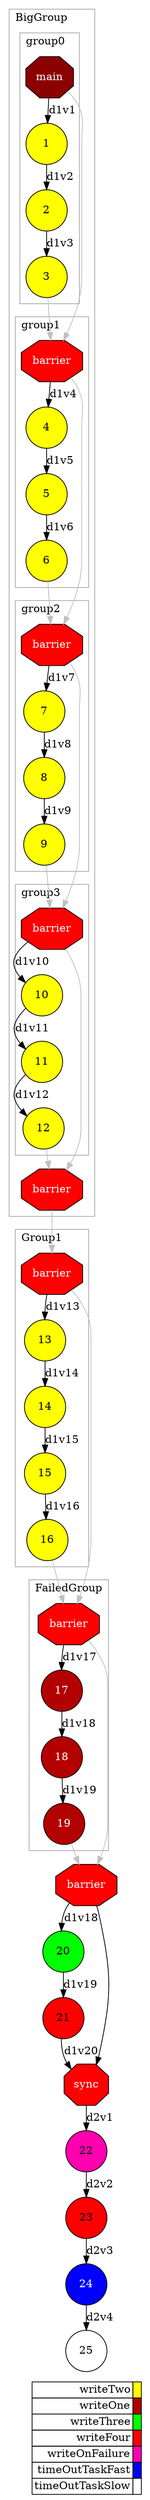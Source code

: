 digraph {
  rankdir=TB;
  labeljust="l";
  compound= true;
  subgraph dependence_graph {
    ranksep=0.20;
    node[height=0.75];

Synchro0[label="main", shape=octagon, style=filled fillcolor="#8B0000" fontcolor="#FFFFFF"];
subgraph clusterTasksBigGroup {
shape=rect;
node[height=0.75];
color="#A9A9A9"; 
label="BigGroup";

subgraph clusterTasksgroup0 {
shape=rect;
node[height=0.75];
color="#A9A9A9"; 
label="group0";

1[shape=circle, style=filled fillcolor="#ffff00" fontcolor="#000000"];
Synchro0 -> 1 [label="d1v1"];
2[shape=circle, style=filled fillcolor="#ffff00" fontcolor="#000000"];
1 -> 2 [label="d1v2"];
3[shape=circle, style=filled fillcolor="#ffff00" fontcolor="#000000"];
2 -> 3 [label="d1v3"];
}

Synchro1[label="barrier", shape=octagon, style=filled fillcolor="#ff0000" fontcolor="#FFFFFF"];
Synchro0 -> Synchro1 [color=grey];
3 -> Synchro1 [color=grey];
subgraph clusterTasksgroup1 {
shape=rect;
node[height=0.75];
color="#A9A9A9"; 
label="group1";

4[shape=circle, style=filled fillcolor="#ffff00" fontcolor="#000000"];
Synchro1 -> 4 [label="d1v4"];
5[shape=circle, style=filled fillcolor="#ffff00" fontcolor="#000000"];
4 -> 5 [label="d1v5"];
6[shape=circle, style=filled fillcolor="#ffff00" fontcolor="#000000"];
5 -> 6 [label="d1v6"];
}

Synchro2[label="barrier", shape=octagon, style=filled fillcolor="#ff0000" fontcolor="#FFFFFF"];
Synchro1 -> Synchro2 [color=grey];
6 -> Synchro2 [color=grey];
subgraph clusterTasksgroup2 {
shape=rect;
node[height=0.75];
color="#A9A9A9"; 
label="group2";

7[shape=circle, style=filled fillcolor="#ffff00" fontcolor="#000000"];
Synchro2 -> 7 [label="d1v7"];
8[shape=circle, style=filled fillcolor="#ffff00" fontcolor="#000000"];
7 -> 8 [label="d1v8"];
9[shape=circle, style=filled fillcolor="#ffff00" fontcolor="#000000"];
8 -> 9 [label="d1v9"];
}

Synchro3[label="barrier", shape=octagon, style=filled fillcolor="#ff0000" fontcolor="#FFFFFF"];
Synchro2 -> Synchro3 [color=grey];
9 -> Synchro3 [color=grey];
subgraph clusterTasksgroup3 {
shape=rect;
node[height=0.75];
color="#A9A9A9"; 
label="group3";

10[shape=circle, style=filled fillcolor="#ffff00" fontcolor="#000000"];
Synchro3 -> 10 [label="d1v10"];
11[shape=circle, style=filled fillcolor="#ffff00" fontcolor="#000000"];
10 -> 11 [label="d1v11"];
12[shape=circle, style=filled fillcolor="#ffff00" fontcolor="#000000"];
11 -> 12 [label="d1v12"];
}

Synchro4[label="barrier", shape=octagon, style=filled fillcolor="#ff0000" fontcolor="#FFFFFF"];
Synchro3 -> Synchro4 [color=grey];
12 -> Synchro4 [color=grey];
}

Synchro5[label="barrier", shape=octagon, style=filled fillcolor="#ff0000" fontcolor="#FFFFFF"];
Synchro4 -> Synchro5 [color=grey];
subgraph clusterTasksGroup1 {
shape=rect;
node[height=0.75];
color="#A9A9A9"; 
label="Group1";

13[shape=circle, style=filled fillcolor="#ffff00" fontcolor="#000000"];
Synchro5 -> 13 [label="d1v13"];
14[shape=circle, style=filled fillcolor="#ffff00" fontcolor="#000000"];
13 -> 14 [label="d1v14"];
15[shape=circle, style=filled fillcolor="#ffff00" fontcolor="#000000"];
14 -> 15 [label="d1v15"];
16[shape=circle, style=filled fillcolor="#ffff00" fontcolor="#000000"];
15 -> 16 [label="d1v16"];
}

Synchro6[label="barrier", shape=octagon, style=filled fillcolor="#ff0000" fontcolor="#FFFFFF"];
Synchro5 -> Synchro6 [color=grey];
16 -> Synchro6 [color=grey];
subgraph clusterTasksFailedGroup {
shape=rect;
node[height=0.75];
color="#A9A9A9"; 
label="FailedGroup";

17[shape=circle, style=filled fillcolor="#b30000" fontcolor="#ffffff"];
Synchro6 -> 17 [label="d1v17"];
18[shape=circle, style=filled fillcolor="#b30000" fontcolor="#ffffff"];
17 -> 18 [label="d1v18"];
19[shape=circle, style=filled fillcolor="#b30000" fontcolor="#ffffff"];
18 -> 19 [label="d1v19"];
}

Synchro7[label="barrier", shape=octagon, style=filled fillcolor="#ff0000" fontcolor="#FFFFFF"];
Synchro6 -> Synchro7 [color=grey];
19 -> Synchro7 [color=grey];
20[shape=circle, style=filled fillcolor="#00ff00" fontcolor="#000000"];
Synchro7 -> 20 [label="d1v18"];
21[shape=circle, style=filled fillcolor="#ff0000" fontcolor="#000000"];
20 -> 21 [label="d1v19"];
Synchro8[label="sync", shape=octagon, style=filled fillcolor="#ff0000" fontcolor="#FFFFFF"];
Synchro7 -> Synchro8;
21 -> Synchro8 [label="d1v20"];
22[shape=circle, style=filled fillcolor="#ff00ae" fontcolor="#000000"];
Synchro8 -> 22 [label="d2v1"];
23[shape=circle, style=filled fillcolor="#ff0000" fontcolor="#000000"];
22 -> 23 [label="d2v2"];
24[shape=circle, style=filled fillcolor="#0000ff" fontcolor="#ffffff"];
23 -> 24 [label="d2v3"];
25[shape=circle, style=filled fillcolor="#ffffff" fontcolor="#000000"];
24 -> 25 [label="d2v4"];  }
  subgraph legend {
    rank=sink;
    node [shape=plaintext, height=0.75];
    ranksep=0.20;
    label = "Legend";
    key [label=<
      <table border="0" cellpadding="2" cellspacing="0" cellborder="1">
<tr>
<td align="right">writeTwo</td>
<td bgcolor="#ffff00">&nbsp;</td>
</tr>
<tr>
<td align="right">writeOne</td>
<td bgcolor="#b30000">&nbsp;</td>
</tr>
<tr>
<td align="right">writeThree</td>
<td bgcolor="#00ff00">&nbsp;</td>
</tr>
<tr>
<td align="right">writeFour</td>
<td bgcolor="#ff0000">&nbsp;</td>
</tr>
<tr>
<td align="right">writeOnFailure</td>
<td bgcolor="#ff00ae">&nbsp;</td>
</tr>
<tr>
<td align="right">timeOutTaskFast</td>
<td bgcolor="#0000ff">&nbsp;</td>
</tr>
<tr>
<td align="right">timeOutTaskSlow</td>
<td bgcolor="#ffffff">&nbsp;</td>
</tr>
      </table>
    >]
  }
}
